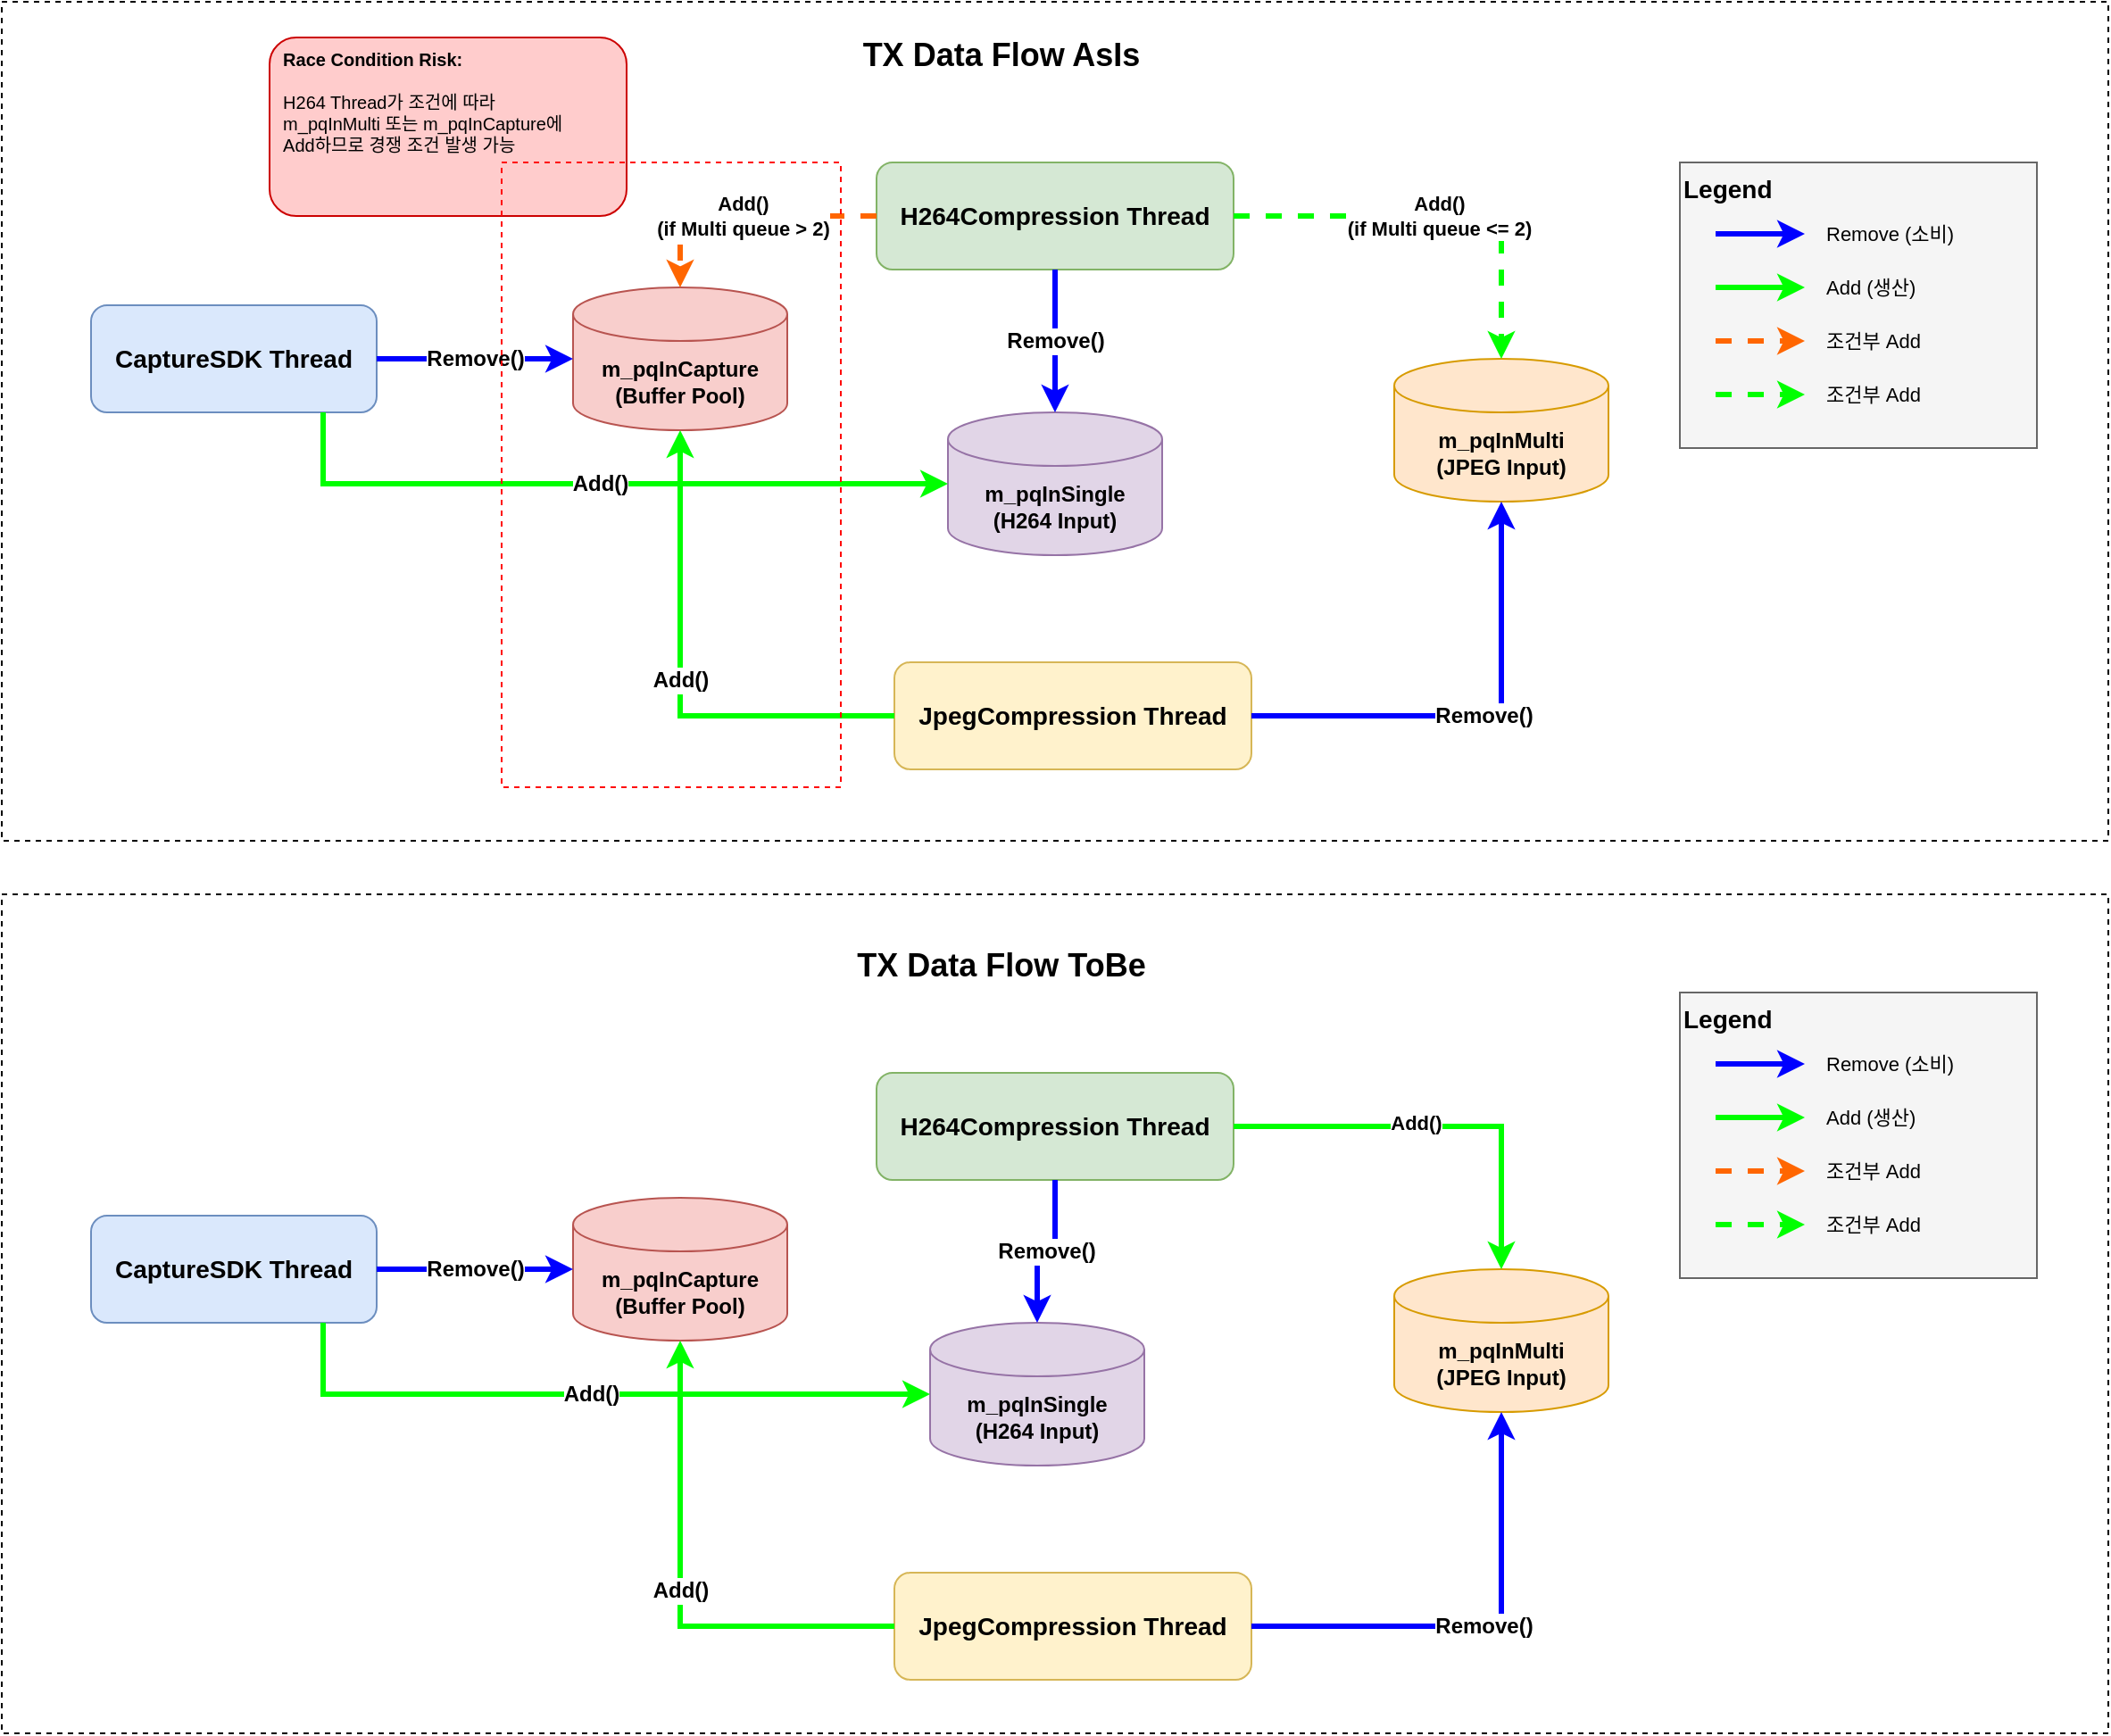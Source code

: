 <mxfile version="28.2.8">
  <diagram name="페이지-1" id="eijeviOJ0A92Obpc7Fhu">
    <mxGraphModel dx="2004" dy="636" grid="1" gridSize="10" guides="1" tooltips="1" connect="1" arrows="1" fold="1" page="1" pageScale="1" pageWidth="827" pageHeight="1169" math="0" shadow="0">
      <root>
        <mxCell id="0" />
        <mxCell id="1" parent="0" />
        <mxCell id="EUjXb08K46rmB5CWR4bu-75" value="" style="rounded=0;whiteSpace=wrap;html=1;fillColor=none;dashed=1;" vertex="1" parent="1">
          <mxGeometry x="-20" y="530" width="1180" height="470" as="geometry" />
        </mxCell>
        <mxCell id="EUjXb08K46rmB5CWR4bu-74" value="" style="rounded=0;whiteSpace=wrap;html=1;fillColor=none;dashed=1;" vertex="1" parent="1">
          <mxGeometry x="-20" y="30" width="1180" height="470" as="geometry" />
        </mxCell>
        <mxCell id="EUjXb08K46rmB5CWR4bu-2" value="CaptureSDK Thread" style="rounded=1;whiteSpace=wrap;html=1;fillColor=#dae8fc;strokeColor=#6c8ebf;fontSize=14;fontStyle=1" vertex="1" parent="1">
          <mxGeometry x="30" y="200" width="160" height="60" as="geometry" />
        </mxCell>
        <mxCell id="EUjXb08K46rmB5CWR4bu-3" value="H264Compression Thread" style="rounded=1;whiteSpace=wrap;html=1;fillColor=#d5e8d4;strokeColor=#82b366;fontSize=14;fontStyle=1" vertex="1" parent="1">
          <mxGeometry x="470" y="120" width="200" height="60" as="geometry" />
        </mxCell>
        <mxCell id="EUjXb08K46rmB5CWR4bu-4" value="JpegCompression Thread" style="rounded=1;whiteSpace=wrap;html=1;fillColor=#fff2cc;strokeColor=#d6b656;fontSize=14;fontStyle=1" vertex="1" parent="1">
          <mxGeometry x="480" y="400" width="200" height="60" as="geometry" />
        </mxCell>
        <mxCell id="EUjXb08K46rmB5CWR4bu-5" value="m_pqInCapture&lt;br&gt;(Buffer Pool)" style="shape=cylinder3;whiteSpace=wrap;html=1;boundedLbl=1;backgroundOutline=1;size=15;fillColor=#f8cecc;strokeColor=#b85450;fontSize=12;fontStyle=1" vertex="1" parent="1">
          <mxGeometry x="300" y="190" width="120" height="80" as="geometry" />
        </mxCell>
        <mxCell id="EUjXb08K46rmB5CWR4bu-6" value="m_pqInSingle&lt;br&gt;(H264 Input)" style="shape=cylinder3;whiteSpace=wrap;html=1;boundedLbl=1;backgroundOutline=1;size=15;fillColor=#e1d5e7;strokeColor=#9673a6;fontSize=12;fontStyle=1" vertex="1" parent="1">
          <mxGeometry x="510" y="260" width="120" height="80" as="geometry" />
        </mxCell>
        <mxCell id="EUjXb08K46rmB5CWR4bu-7" value="m_pqInMulti&lt;br&gt;(JPEG Input)" style="shape=cylinder3;whiteSpace=wrap;html=1;boundedLbl=1;backgroundOutline=1;size=15;fillColor=#ffe6cc;strokeColor=#d79b00;fontSize=12;fontStyle=1" vertex="1" parent="1">
          <mxGeometry x="760" y="230" width="120" height="80" as="geometry" />
        </mxCell>
        <mxCell id="EUjXb08K46rmB5CWR4bu-8" value="Remove()" style="edgeStyle=orthogonalEdgeStyle;rounded=0;orthogonalLoop=1;jettySize=auto;html=1;strokeWidth=3;strokeColor=#0000FF;fontSize=12;fontStyle=1" edge="1" parent="1" source="EUjXb08K46rmB5CWR4bu-2" target="EUjXb08K46rmB5CWR4bu-5">
          <mxGeometry relative="1" as="geometry" />
        </mxCell>
        <mxCell id="EUjXb08K46rmB5CWR4bu-9" value="Add()" style="edgeStyle=orthogonalEdgeStyle;rounded=0;orthogonalLoop=1;jettySize=auto;html=1;strokeWidth=3;strokeColor=#00FF00;fontSize=12;fontStyle=1;entryX=0;entryY=0.5;entryDx=0;entryDy=0;entryPerimeter=0" edge="1" parent="1" source="EUjXb08K46rmB5CWR4bu-2" target="EUjXb08K46rmB5CWR4bu-6">
          <mxGeometry relative="1" as="geometry">
            <Array as="points">
              <mxPoint x="160" y="300" />
              <mxPoint x="510" y="300" />
            </Array>
          </mxGeometry>
        </mxCell>
        <mxCell id="EUjXb08K46rmB5CWR4bu-10" value="Remove()" style="edgeStyle=orthogonalEdgeStyle;rounded=0;orthogonalLoop=1;jettySize=auto;html=1;strokeWidth=3;strokeColor=#0000FF;fontSize=12;fontStyle=1;exitX=0.5;exitY=1;exitDx=0;exitDy=0;entryX=0.5;entryY=0;entryDx=0;entryDy=0;entryPerimeter=0" edge="1" parent="1" source="EUjXb08K46rmB5CWR4bu-3" target="EUjXb08K46rmB5CWR4bu-6">
          <mxGeometry relative="1" as="geometry" />
        </mxCell>
        <mxCell id="EUjXb08K46rmB5CWR4bu-11" value="Add()&lt;br&gt;(if Multi queue &lt;= 2)" style="edgeStyle=orthogonalEdgeStyle;rounded=0;orthogonalLoop=1;jettySize=auto;html=1;strokeWidth=3;strokeColor=#00FF00;fontSize=11;fontStyle=1;exitX=1;exitY=0.5;exitDx=0;exitDy=0;entryX=0.5;entryY=0;entryDx=0;entryDy=0;entryPerimeter=0;dashed=1" edge="1" parent="1" source="EUjXb08K46rmB5CWR4bu-3" target="EUjXb08K46rmB5CWR4bu-7">
          <mxGeometry relative="1" as="geometry">
            <Array as="points">
              <mxPoint x="820" y="150" />
            </Array>
          </mxGeometry>
        </mxCell>
        <mxCell id="EUjXb08K46rmB5CWR4bu-12" value="Add()&lt;br&gt;(if Multi queue &gt; 2)" style="edgeStyle=orthogonalEdgeStyle;rounded=0;orthogonalLoop=1;jettySize=auto;html=1;strokeWidth=3;strokeColor=#FF6600;fontSize=11;fontStyle=1;exitX=0;exitY=0.5;exitDx=0;exitDy=0;entryX=0.5;entryY=0;entryDx=0;entryDy=0;entryPerimeter=0;dashed=1" edge="1" parent="1" source="EUjXb08K46rmB5CWR4bu-3" target="EUjXb08K46rmB5CWR4bu-5">
          <mxGeometry relative="1" as="geometry">
            <Array as="points">
              <mxPoint x="360" y="150" />
            </Array>
          </mxGeometry>
        </mxCell>
        <mxCell id="EUjXb08K46rmB5CWR4bu-13" value="Remove()" style="edgeStyle=orthogonalEdgeStyle;rounded=0;orthogonalLoop=1;jettySize=auto;html=1;strokeWidth=3;strokeColor=#0000FF;fontSize=12;fontStyle=1;exitX=1;exitY=0.5;exitDx=0;exitDy=0;entryX=0.5;entryY=1;entryDx=0;entryDy=0;entryPerimeter=0" edge="1" parent="1" source="EUjXb08K46rmB5CWR4bu-4" target="EUjXb08K46rmB5CWR4bu-7">
          <mxGeometry relative="1" as="geometry">
            <Array as="points">
              <mxPoint x="820" y="430" />
            </Array>
          </mxGeometry>
        </mxCell>
        <mxCell id="EUjXb08K46rmB5CWR4bu-14" value="Add()" style="edgeStyle=orthogonalEdgeStyle;rounded=0;orthogonalLoop=1;jettySize=auto;html=1;strokeWidth=3;strokeColor=#00FF00;fontSize=12;fontStyle=1;exitX=0;exitY=0.5;exitDx=0;exitDy=0;entryX=0.5;entryY=1;entryDx=0;entryDy=0;entryPerimeter=0" edge="1" parent="1" source="EUjXb08K46rmB5CWR4bu-4" target="EUjXb08K46rmB5CWR4bu-5">
          <mxGeometry relative="1" as="geometry">
            <Array as="points">
              <mxPoint x="360" y="430" />
            </Array>
          </mxGeometry>
        </mxCell>
        <mxCell id="EUjXb08K46rmB5CWR4bu-15" value="Legend" style="rounded=0;whiteSpace=wrap;html=1;fillColor=#f5f5f5;strokeColor=#666666;fontSize=14;fontStyle=1;align=left;verticalAlign=top" vertex="1" parent="1">
          <mxGeometry x="920" y="120" width="200" height="160" as="geometry" />
        </mxCell>
        <mxCell id="EUjXb08K46rmB5CWR4bu-16" value="" style="endArrow=classic;html=1;strokeWidth=3;strokeColor=#0000FF" edge="1" parent="1">
          <mxGeometry width="50" height="50" relative="1" as="geometry">
            <mxPoint x="940" y="160" as="sourcePoint" />
            <mxPoint x="990" y="160" as="targetPoint" />
          </mxGeometry>
        </mxCell>
        <mxCell id="EUjXb08K46rmB5CWR4bu-17" value="Remove (소비)" style="text;html=1;align=left;verticalAlign=middle;fontSize=11" vertex="1" parent="1">
          <mxGeometry x="1000" y="150" width="100" height="20" as="geometry" />
        </mxCell>
        <mxCell id="EUjXb08K46rmB5CWR4bu-18" value="" style="endArrow=classic;html=1;strokeWidth=3;strokeColor=#00FF00" edge="1" parent="1">
          <mxGeometry width="50" height="50" relative="1" as="geometry">
            <mxPoint x="940" y="190" as="sourcePoint" />
            <mxPoint x="990" y="190" as="targetPoint" />
          </mxGeometry>
        </mxCell>
        <mxCell id="EUjXb08K46rmB5CWR4bu-19" value="Add (생산)" style="text;html=1;align=left;verticalAlign=middle;fontSize=11" vertex="1" parent="1">
          <mxGeometry x="1000" y="180" width="100" height="20" as="geometry" />
        </mxCell>
        <mxCell id="EUjXb08K46rmB5CWR4bu-20" value="" style="endArrow=classic;html=1;strokeWidth=3;strokeColor=#FF6600;dashed=1" edge="1" parent="1">
          <mxGeometry width="50" height="50" relative="1" as="geometry">
            <mxPoint x="940" y="220" as="sourcePoint" />
            <mxPoint x="990" y="220" as="targetPoint" />
          </mxGeometry>
        </mxCell>
        <mxCell id="EUjXb08K46rmB5CWR4bu-21" value="조건부 Add" style="text;html=1;align=left;verticalAlign=middle;fontSize=11" vertex="1" parent="1">
          <mxGeometry x="1000" y="210" width="100" height="20" as="geometry" />
        </mxCell>
        <mxCell id="EUjXb08K46rmB5CWR4bu-22" value="" style="endArrow=classic;html=1;strokeWidth=3;strokeColor=#00FF00;dashed=1" edge="1" parent="1">
          <mxGeometry width="50" height="50" relative="1" as="geometry">
            <mxPoint x="940" y="250" as="sourcePoint" />
            <mxPoint x="990" y="250" as="targetPoint" />
          </mxGeometry>
        </mxCell>
        <mxCell id="EUjXb08K46rmB5CWR4bu-23" value="조건부 Add" style="text;html=1;align=left;verticalAlign=middle;fontSize=11" vertex="1" parent="1">
          <mxGeometry x="1000" y="240" width="100" height="20" as="geometry" />
        </mxCell>
        <mxCell id="EUjXb08K46rmB5CWR4bu-24" value="TX Data Flow AsIs" style="text;html=1;strokeColor=none;fillColor=none;align=center;verticalAlign=middle;whiteSpace=wrap;rounded=0;fontSize=18;fontStyle=1" vertex="1" parent="1">
          <mxGeometry x="320" y="40" width="440" height="40" as="geometry" />
        </mxCell>
        <mxCell id="EUjXb08K46rmB5CWR4bu-25" value="&lt;b&gt;&amp;nbsp; Race Condition Risk:&lt;br&gt;&lt;/b&gt;&lt;br&gt;&amp;nbsp; H264 Thread가 조건에 따라&lt;br&gt;&amp;nbsp; m_pqInMulti 또는 m_pqInCapture에&lt;br&gt;&amp;nbsp; Add하므로 경쟁 조건 발생 가능" style="rounded=1;whiteSpace=wrap;html=1;fillColor=#ffcccc;strokeColor=#cc0000;fontSize=10;align=left;verticalAlign=top" vertex="1" parent="1">
          <mxGeometry x="130" y="50" width="200" height="100" as="geometry" />
        </mxCell>
        <mxCell id="EUjXb08K46rmB5CWR4bu-56" value="CaptureSDK Thread" style="rounded=1;whiteSpace=wrap;html=1;fillColor=#dae8fc;strokeColor=#6c8ebf;fontSize=14;fontStyle=1" vertex="1" parent="1">
          <mxGeometry x="30" y="710" width="160" height="60" as="geometry" />
        </mxCell>
        <mxCell id="EUjXb08K46rmB5CWR4bu-57" value="H264Compression Thread" style="rounded=1;whiteSpace=wrap;html=1;fillColor=#d5e8d4;strokeColor=#82b366;fontSize=14;fontStyle=1" vertex="1" parent="1">
          <mxGeometry x="470" y="630" width="200" height="60" as="geometry" />
        </mxCell>
        <mxCell id="EUjXb08K46rmB5CWR4bu-58" value="JpegCompression Thread" style="rounded=1;whiteSpace=wrap;html=1;fillColor=#fff2cc;strokeColor=#d6b656;fontSize=14;fontStyle=1" vertex="1" parent="1">
          <mxGeometry x="480" y="910" width="200" height="60" as="geometry" />
        </mxCell>
        <mxCell id="EUjXb08K46rmB5CWR4bu-59" value="m_pqInCapture&lt;br&gt;(Buffer Pool)" style="shape=cylinder3;whiteSpace=wrap;html=1;boundedLbl=1;backgroundOutline=1;size=15;fillColor=#f8cecc;strokeColor=#b85450;fontSize=12;fontStyle=1" vertex="1" parent="1">
          <mxGeometry x="300" y="700" width="120" height="80" as="geometry" />
        </mxCell>
        <mxCell id="EUjXb08K46rmB5CWR4bu-60" value="m_pqInSingle&lt;br&gt;(H264 Input)" style="shape=cylinder3;whiteSpace=wrap;html=1;boundedLbl=1;backgroundOutline=1;size=15;fillColor=#e1d5e7;strokeColor=#9673a6;fontSize=12;fontStyle=1" vertex="1" parent="1">
          <mxGeometry x="500" y="770" width="120" height="80" as="geometry" />
        </mxCell>
        <mxCell id="EUjXb08K46rmB5CWR4bu-61" value="m_pqInMulti&lt;br&gt;(JPEG Input)" style="shape=cylinder3;whiteSpace=wrap;html=1;boundedLbl=1;backgroundOutline=1;size=15;fillColor=#ffe6cc;strokeColor=#d79b00;fontSize=12;fontStyle=1" vertex="1" parent="1">
          <mxGeometry x="760" y="740" width="120" height="80" as="geometry" />
        </mxCell>
        <mxCell id="EUjXb08K46rmB5CWR4bu-62" value="Remove()" style="edgeStyle=orthogonalEdgeStyle;rounded=0;orthogonalLoop=1;jettySize=auto;html=1;strokeWidth=3;strokeColor=#0000FF;fontSize=12;fontStyle=1" edge="1" parent="1" source="EUjXb08K46rmB5CWR4bu-56" target="EUjXb08K46rmB5CWR4bu-59">
          <mxGeometry relative="1" as="geometry" />
        </mxCell>
        <mxCell id="EUjXb08K46rmB5CWR4bu-63" value="Add()" style="edgeStyle=orthogonalEdgeStyle;rounded=0;orthogonalLoop=1;jettySize=auto;html=1;strokeWidth=3;strokeColor=#00FF00;fontSize=12;fontStyle=1;entryX=0;entryY=0.5;entryDx=0;entryDy=0;entryPerimeter=0" edge="1" parent="1" source="EUjXb08K46rmB5CWR4bu-56" target="EUjXb08K46rmB5CWR4bu-60">
          <mxGeometry relative="1" as="geometry">
            <Array as="points">
              <mxPoint x="160" y="810" />
            </Array>
          </mxGeometry>
        </mxCell>
        <mxCell id="EUjXb08K46rmB5CWR4bu-64" value="Remove()" style="edgeStyle=orthogonalEdgeStyle;rounded=0;orthogonalLoop=1;jettySize=auto;html=1;strokeWidth=3;strokeColor=#0000FF;fontSize=12;fontStyle=1;exitX=0.5;exitY=1;exitDx=0;exitDy=0;entryX=0.5;entryY=0;entryDx=0;entryDy=0;entryPerimeter=0" edge="1" parent="1" source="EUjXb08K46rmB5CWR4bu-57" target="EUjXb08K46rmB5CWR4bu-60">
          <mxGeometry relative="1" as="geometry" />
        </mxCell>
        <mxCell id="EUjXb08K46rmB5CWR4bu-65" value="" style="edgeStyle=orthogonalEdgeStyle;rounded=0;orthogonalLoop=1;jettySize=auto;html=1;strokeWidth=3;strokeColor=#00FF00;fontSize=11;fontStyle=1;exitX=1;exitY=0.5;exitDx=0;exitDy=0;entryX=0.5;entryY=0;entryDx=0;entryDy=0;entryPerimeter=0;" edge="1" parent="1" source="EUjXb08K46rmB5CWR4bu-57" target="EUjXb08K46rmB5CWR4bu-61">
          <mxGeometry relative="1" as="geometry">
            <Array as="points">
              <mxPoint x="820" y="660" />
            </Array>
          </mxGeometry>
        </mxCell>
        <mxCell id="EUjXb08K46rmB5CWR4bu-94" value="&lt;b&gt;Add()&lt;/b&gt;" style="edgeLabel;html=1;align=center;verticalAlign=middle;resizable=0;points=[];" vertex="1" connectable="0" parent="EUjXb08K46rmB5CWR4bu-65">
          <mxGeometry x="-0.113" y="2" relative="1" as="geometry">
            <mxPoint as="offset" />
          </mxGeometry>
        </mxCell>
        <mxCell id="EUjXb08K46rmB5CWR4bu-67" value="Remove()" style="edgeStyle=orthogonalEdgeStyle;rounded=0;orthogonalLoop=1;jettySize=auto;html=1;strokeWidth=3;strokeColor=#0000FF;fontSize=12;fontStyle=1;exitX=1;exitY=0.5;exitDx=0;exitDy=0;entryX=0.5;entryY=1;entryDx=0;entryDy=0;entryPerimeter=0" edge="1" parent="1" source="EUjXb08K46rmB5CWR4bu-58" target="EUjXb08K46rmB5CWR4bu-61">
          <mxGeometry relative="1" as="geometry">
            <Array as="points">
              <mxPoint x="820" y="940" />
            </Array>
          </mxGeometry>
        </mxCell>
        <mxCell id="EUjXb08K46rmB5CWR4bu-68" value="Add()" style="edgeStyle=orthogonalEdgeStyle;rounded=0;orthogonalLoop=1;jettySize=auto;html=1;strokeWidth=3;strokeColor=#00FF00;fontSize=12;fontStyle=1;exitX=0;exitY=0.5;exitDx=0;exitDy=0;entryX=0.5;entryY=1;entryDx=0;entryDy=0;entryPerimeter=0" edge="1" parent="1" source="EUjXb08K46rmB5CWR4bu-58" target="EUjXb08K46rmB5CWR4bu-59">
          <mxGeometry relative="1" as="geometry">
            <Array as="points">
              <mxPoint x="360" y="940" />
            </Array>
          </mxGeometry>
        </mxCell>
        <mxCell id="EUjXb08K46rmB5CWR4bu-69" value="TX Data Flow ToBe" style="text;html=1;strokeColor=none;fillColor=none;align=center;verticalAlign=middle;whiteSpace=wrap;rounded=0;fontSize=18;fontStyle=1" vertex="1" parent="1">
          <mxGeometry x="320" y="550" width="440" height="40" as="geometry" />
        </mxCell>
        <mxCell id="EUjXb08K46rmB5CWR4bu-85" value="Legend" style="rounded=0;whiteSpace=wrap;html=1;fillColor=#f5f5f5;strokeColor=#666666;fontSize=14;fontStyle=1;align=left;verticalAlign=top" vertex="1" parent="1">
          <mxGeometry x="920" y="585" width="200" height="160" as="geometry" />
        </mxCell>
        <mxCell id="EUjXb08K46rmB5CWR4bu-86" value="" style="endArrow=classic;html=1;strokeWidth=3;strokeColor=#0000FF" edge="1" parent="1">
          <mxGeometry width="50" height="50" relative="1" as="geometry">
            <mxPoint x="940" y="625" as="sourcePoint" />
            <mxPoint x="990" y="625" as="targetPoint" />
          </mxGeometry>
        </mxCell>
        <mxCell id="EUjXb08K46rmB5CWR4bu-87" value="Remove (소비)" style="text;html=1;align=left;verticalAlign=middle;fontSize=11" vertex="1" parent="1">
          <mxGeometry x="1000" y="615" width="100" height="20" as="geometry" />
        </mxCell>
        <mxCell id="EUjXb08K46rmB5CWR4bu-88" value="" style="endArrow=classic;html=1;strokeWidth=3;strokeColor=#00FF00" edge="1" parent="1">
          <mxGeometry width="50" height="50" relative="1" as="geometry">
            <mxPoint x="940" y="655" as="sourcePoint" />
            <mxPoint x="990" y="655" as="targetPoint" />
          </mxGeometry>
        </mxCell>
        <mxCell id="EUjXb08K46rmB5CWR4bu-89" value="Add (생산)" style="text;html=1;align=left;verticalAlign=middle;fontSize=11" vertex="1" parent="1">
          <mxGeometry x="1000" y="645" width="100" height="20" as="geometry" />
        </mxCell>
        <mxCell id="EUjXb08K46rmB5CWR4bu-90" value="" style="endArrow=classic;html=1;strokeWidth=3;strokeColor=#FF6600;dashed=1" edge="1" parent="1">
          <mxGeometry width="50" height="50" relative="1" as="geometry">
            <mxPoint x="940" y="685" as="sourcePoint" />
            <mxPoint x="990" y="685" as="targetPoint" />
          </mxGeometry>
        </mxCell>
        <mxCell id="EUjXb08K46rmB5CWR4bu-91" value="조건부 Add" style="text;html=1;align=left;verticalAlign=middle;fontSize=11" vertex="1" parent="1">
          <mxGeometry x="1000" y="675" width="100" height="20" as="geometry" />
        </mxCell>
        <mxCell id="EUjXb08K46rmB5CWR4bu-92" value="" style="endArrow=classic;html=1;strokeWidth=3;strokeColor=#00FF00;dashed=1" edge="1" parent="1">
          <mxGeometry width="50" height="50" relative="1" as="geometry">
            <mxPoint x="940" y="715" as="sourcePoint" />
            <mxPoint x="990" y="715" as="targetPoint" />
          </mxGeometry>
        </mxCell>
        <mxCell id="EUjXb08K46rmB5CWR4bu-93" value="조건부 Add" style="text;html=1;align=left;verticalAlign=middle;fontSize=11" vertex="1" parent="1">
          <mxGeometry x="1000" y="705" width="100" height="20" as="geometry" />
        </mxCell>
        <mxCell id="EUjXb08K46rmB5CWR4bu-95" value="" style="rounded=0;whiteSpace=wrap;html=1;dashed=1;fillColor=none;strokeColor=#FF0808;" vertex="1" parent="1">
          <mxGeometry x="260" y="120" width="190" height="350" as="geometry" />
        </mxCell>
      </root>
    </mxGraphModel>
  </diagram>
</mxfile>
